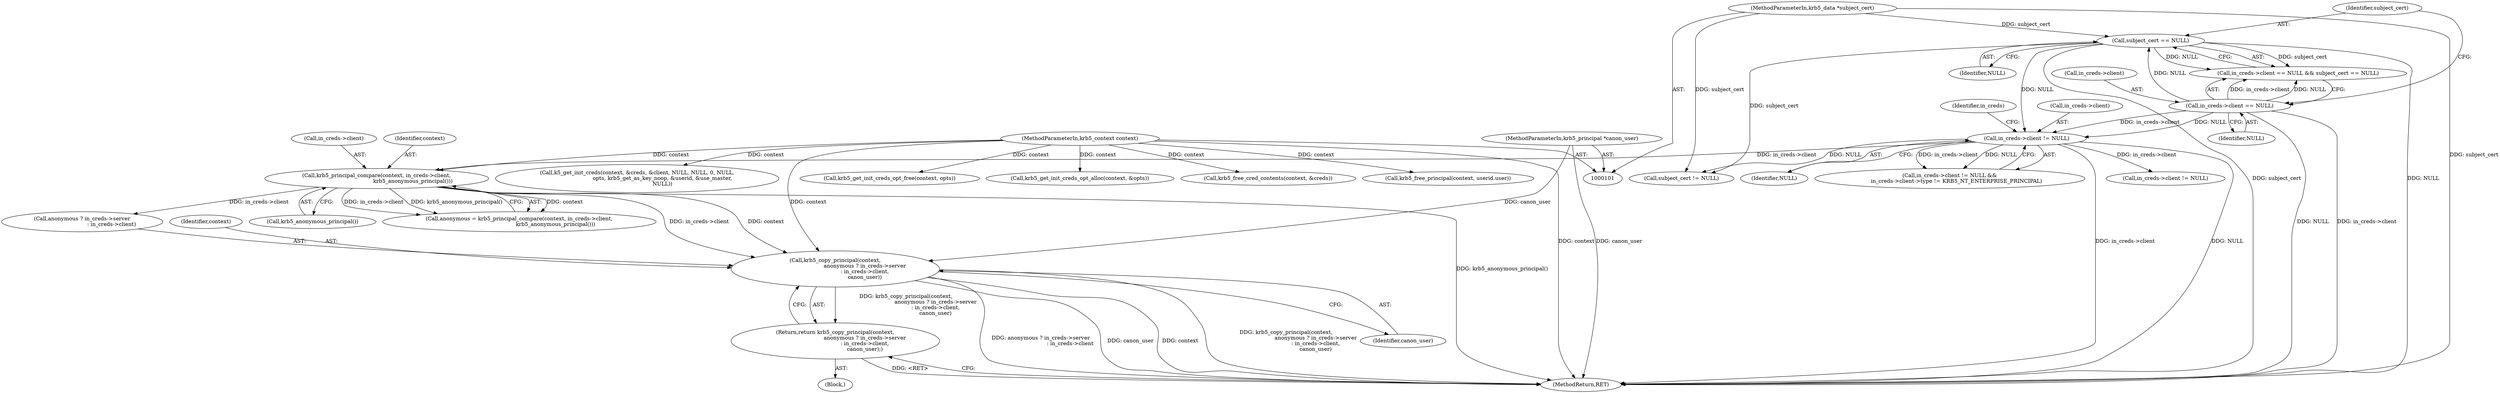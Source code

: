 digraph "0_krb5_5e6d1796106df8ba6bc1973ee0917c170d929086_0@API" {
"1000164" [label="(Call,krb5_copy_principal(context,\n                                   anonymous ? in_creds->server\n                                   : in_creds->client,\n                                   canon_user))"];
"1000157" [label="(Call,krb5_principal_compare(context, in_creds->client,\n                                           krb5_anonymous_principal()))"];
"1000102" [label="(MethodParameterIn,krb5_context context)"];
"1000141" [label="(Call,in_creds->client != NULL)"];
"1000128" [label="(Call,in_creds->client == NULL)"];
"1000133" [label="(Call,subject_cert == NULL)"];
"1000104" [label="(MethodParameterIn,krb5_data *subject_cert)"];
"1000105" [label="(MethodParameterIn,krb5_principal *canon_user)"];
"1000163" [label="(Return,return krb5_copy_principal(context,\n                                   anonymous ? in_creds->server\n                                   : in_creds->client,\n                                   canon_user);)"];
"1000347" [label="(MethodReturn,RET)"];
"1000141" [label="(Call,in_creds->client != NULL)"];
"1000102" [label="(MethodParameterIn,krb5_context context)"];
"1000149" [label="(Identifier,in_creds)"];
"1000162" [label="(Call,krb5_anonymous_principal())"];
"1000153" [label="(Block,)"];
"1000129" [label="(Call,in_creds->client)"];
"1000323" [label="(Call,krb5_free_cred_contents(context, &creds))"];
"1000165" [label="(Identifier,context)"];
"1000164" [label="(Call,krb5_copy_principal(context,\n                                   anonymous ? in_creds->server\n                                   : in_creds->client,\n                                   canon_user))"];
"1000340" [label="(Call,krb5_free_principal(context, userid.user))"];
"1000127" [label="(Call,in_creds->client == NULL && subject_cert == NULL)"];
"1000157" [label="(Call,krb5_principal_compare(context, in_creds->client,\n                                           krb5_anonymous_principal()))"];
"1000282" [label="(Call,k5_get_init_creds(context, &creds, &client, NULL, NULL, 0, NULL,\n                              opts, krb5_get_as_key_noop, &userid, &use_master,\n                              NULL))"];
"1000105" [label="(MethodParameterIn,krb5_principal *canon_user)"];
"1000228" [label="(Call,in_creds->client != NULL)"];
"1000159" [label="(Call,in_creds->client)"];
"1000163" [label="(Return,return krb5_copy_principal(context,\n                                   anonymous ? in_creds->server\n                                   : in_creds->client,\n                                   canon_user);)"];
"1000331" [label="(Call,krb5_get_init_creds_opt_free(context, opts))"];
"1000132" [label="(Identifier,NULL)"];
"1000166" [label="(Call,anonymous ? in_creds->server\n                                   : in_creds->client)"];
"1000104" [label="(MethodParameterIn,krb5_data *subject_cert)"];
"1000188" [label="(Call,subject_cert != NULL)"];
"1000155" [label="(Call,anonymous = krb5_principal_compare(context, in_creds->client,\n                                           krb5_anonymous_principal()))"];
"1000128" [label="(Call,in_creds->client == NULL)"];
"1000158" [label="(Identifier,context)"];
"1000133" [label="(Call,subject_cert == NULL)"];
"1000199" [label="(Call,krb5_get_init_creds_opt_alloc(context, &opts))"];
"1000134" [label="(Identifier,subject_cert)"];
"1000145" [label="(Identifier,NULL)"];
"1000140" [label="(Call,in_creds->client != NULL &&\n        in_creds->client->type != KRB5_NT_ENTERPRISE_PRINCIPAL)"];
"1000142" [label="(Call,in_creds->client)"];
"1000135" [label="(Identifier,NULL)"];
"1000174" [label="(Identifier,canon_user)"];
"1000164" -> "1000163"  [label="AST: "];
"1000164" -> "1000174"  [label="CFG: "];
"1000165" -> "1000164"  [label="AST: "];
"1000166" -> "1000164"  [label="AST: "];
"1000174" -> "1000164"  [label="AST: "];
"1000163" -> "1000164"  [label="CFG: "];
"1000164" -> "1000347"  [label="DDG: krb5_copy_principal(context,\n                                   anonymous ? in_creds->server\n                                   : in_creds->client,\n                                   canon_user)"];
"1000164" -> "1000347"  [label="DDG: anonymous ? in_creds->server\n                                   : in_creds->client"];
"1000164" -> "1000347"  [label="DDG: canon_user"];
"1000164" -> "1000347"  [label="DDG: context"];
"1000164" -> "1000163"  [label="DDG: krb5_copy_principal(context,\n                                   anonymous ? in_creds->server\n                                   : in_creds->client,\n                                   canon_user)"];
"1000157" -> "1000164"  [label="DDG: context"];
"1000157" -> "1000164"  [label="DDG: in_creds->client"];
"1000102" -> "1000164"  [label="DDG: context"];
"1000105" -> "1000164"  [label="DDG: canon_user"];
"1000157" -> "1000155"  [label="AST: "];
"1000157" -> "1000162"  [label="CFG: "];
"1000158" -> "1000157"  [label="AST: "];
"1000159" -> "1000157"  [label="AST: "];
"1000162" -> "1000157"  [label="AST: "];
"1000155" -> "1000157"  [label="CFG: "];
"1000157" -> "1000347"  [label="DDG: krb5_anonymous_principal()"];
"1000157" -> "1000155"  [label="DDG: context"];
"1000157" -> "1000155"  [label="DDG: in_creds->client"];
"1000157" -> "1000155"  [label="DDG: krb5_anonymous_principal()"];
"1000102" -> "1000157"  [label="DDG: context"];
"1000141" -> "1000157"  [label="DDG: in_creds->client"];
"1000157" -> "1000166"  [label="DDG: in_creds->client"];
"1000102" -> "1000101"  [label="AST: "];
"1000102" -> "1000347"  [label="DDG: context"];
"1000102" -> "1000199"  [label="DDG: context"];
"1000102" -> "1000282"  [label="DDG: context"];
"1000102" -> "1000323"  [label="DDG: context"];
"1000102" -> "1000331"  [label="DDG: context"];
"1000102" -> "1000340"  [label="DDG: context"];
"1000141" -> "1000140"  [label="AST: "];
"1000141" -> "1000145"  [label="CFG: "];
"1000142" -> "1000141"  [label="AST: "];
"1000145" -> "1000141"  [label="AST: "];
"1000149" -> "1000141"  [label="CFG: "];
"1000140" -> "1000141"  [label="CFG: "];
"1000141" -> "1000347"  [label="DDG: in_creds->client"];
"1000141" -> "1000347"  [label="DDG: NULL"];
"1000141" -> "1000140"  [label="DDG: in_creds->client"];
"1000141" -> "1000140"  [label="DDG: NULL"];
"1000128" -> "1000141"  [label="DDG: in_creds->client"];
"1000128" -> "1000141"  [label="DDG: NULL"];
"1000133" -> "1000141"  [label="DDG: NULL"];
"1000141" -> "1000188"  [label="DDG: NULL"];
"1000141" -> "1000228"  [label="DDG: in_creds->client"];
"1000128" -> "1000127"  [label="AST: "];
"1000128" -> "1000132"  [label="CFG: "];
"1000129" -> "1000128"  [label="AST: "];
"1000132" -> "1000128"  [label="AST: "];
"1000134" -> "1000128"  [label="CFG: "];
"1000127" -> "1000128"  [label="CFG: "];
"1000128" -> "1000347"  [label="DDG: NULL"];
"1000128" -> "1000347"  [label="DDG: in_creds->client"];
"1000128" -> "1000127"  [label="DDG: in_creds->client"];
"1000128" -> "1000127"  [label="DDG: NULL"];
"1000128" -> "1000133"  [label="DDG: NULL"];
"1000133" -> "1000127"  [label="AST: "];
"1000133" -> "1000135"  [label="CFG: "];
"1000134" -> "1000133"  [label="AST: "];
"1000135" -> "1000133"  [label="AST: "];
"1000127" -> "1000133"  [label="CFG: "];
"1000133" -> "1000347"  [label="DDG: subject_cert"];
"1000133" -> "1000347"  [label="DDG: NULL"];
"1000133" -> "1000127"  [label="DDG: subject_cert"];
"1000133" -> "1000127"  [label="DDG: NULL"];
"1000104" -> "1000133"  [label="DDG: subject_cert"];
"1000133" -> "1000188"  [label="DDG: subject_cert"];
"1000104" -> "1000101"  [label="AST: "];
"1000104" -> "1000347"  [label="DDG: subject_cert"];
"1000104" -> "1000188"  [label="DDG: subject_cert"];
"1000105" -> "1000101"  [label="AST: "];
"1000105" -> "1000347"  [label="DDG: canon_user"];
"1000163" -> "1000153"  [label="AST: "];
"1000347" -> "1000163"  [label="CFG: "];
"1000163" -> "1000347"  [label="DDG: <RET>"];
}
